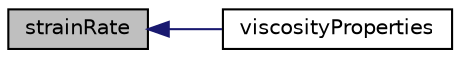 digraph "strainRate"
{
  bgcolor="transparent";
  edge [fontname="Helvetica",fontsize="10",labelfontname="Helvetica",labelfontsize="10"];
  node [fontname="Helvetica",fontsize="10",shape=record];
  rankdir="LR";
  Node1 [label="strainRate",height=0.2,width=0.4,color="black", fillcolor="grey75", style="filled", fontcolor="black"];
  Node1 -> Node2 [dir="back",color="midnightblue",fontsize="10",style="solid",fontname="Helvetica"];
  Node2 [label="viscosityProperties",height=0.2,width=0.4,color="black",URL="$a02899.html#af9895dd007051c51847e41e89e630ba7",tooltip="Return the phase transport properties dictionary. "];
}
